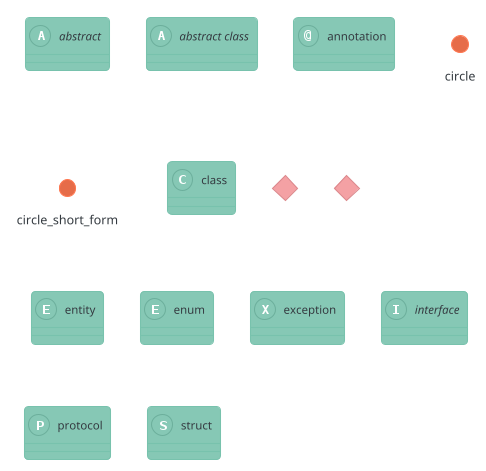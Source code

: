 ' Do not edit
' Theme Gallery
' autogenerated by script
'
@startuml
!theme minty
abstract        abstract
abstract class  "abstract class"
annotation      annotation
circle          circle
()              circle_short_form
class           class
diamond         diamond
<>              diamond_short_form
entity          entity
enum            enum
exception       exception
interface       interface
protocol        protocol
struct          struct
@enduml
